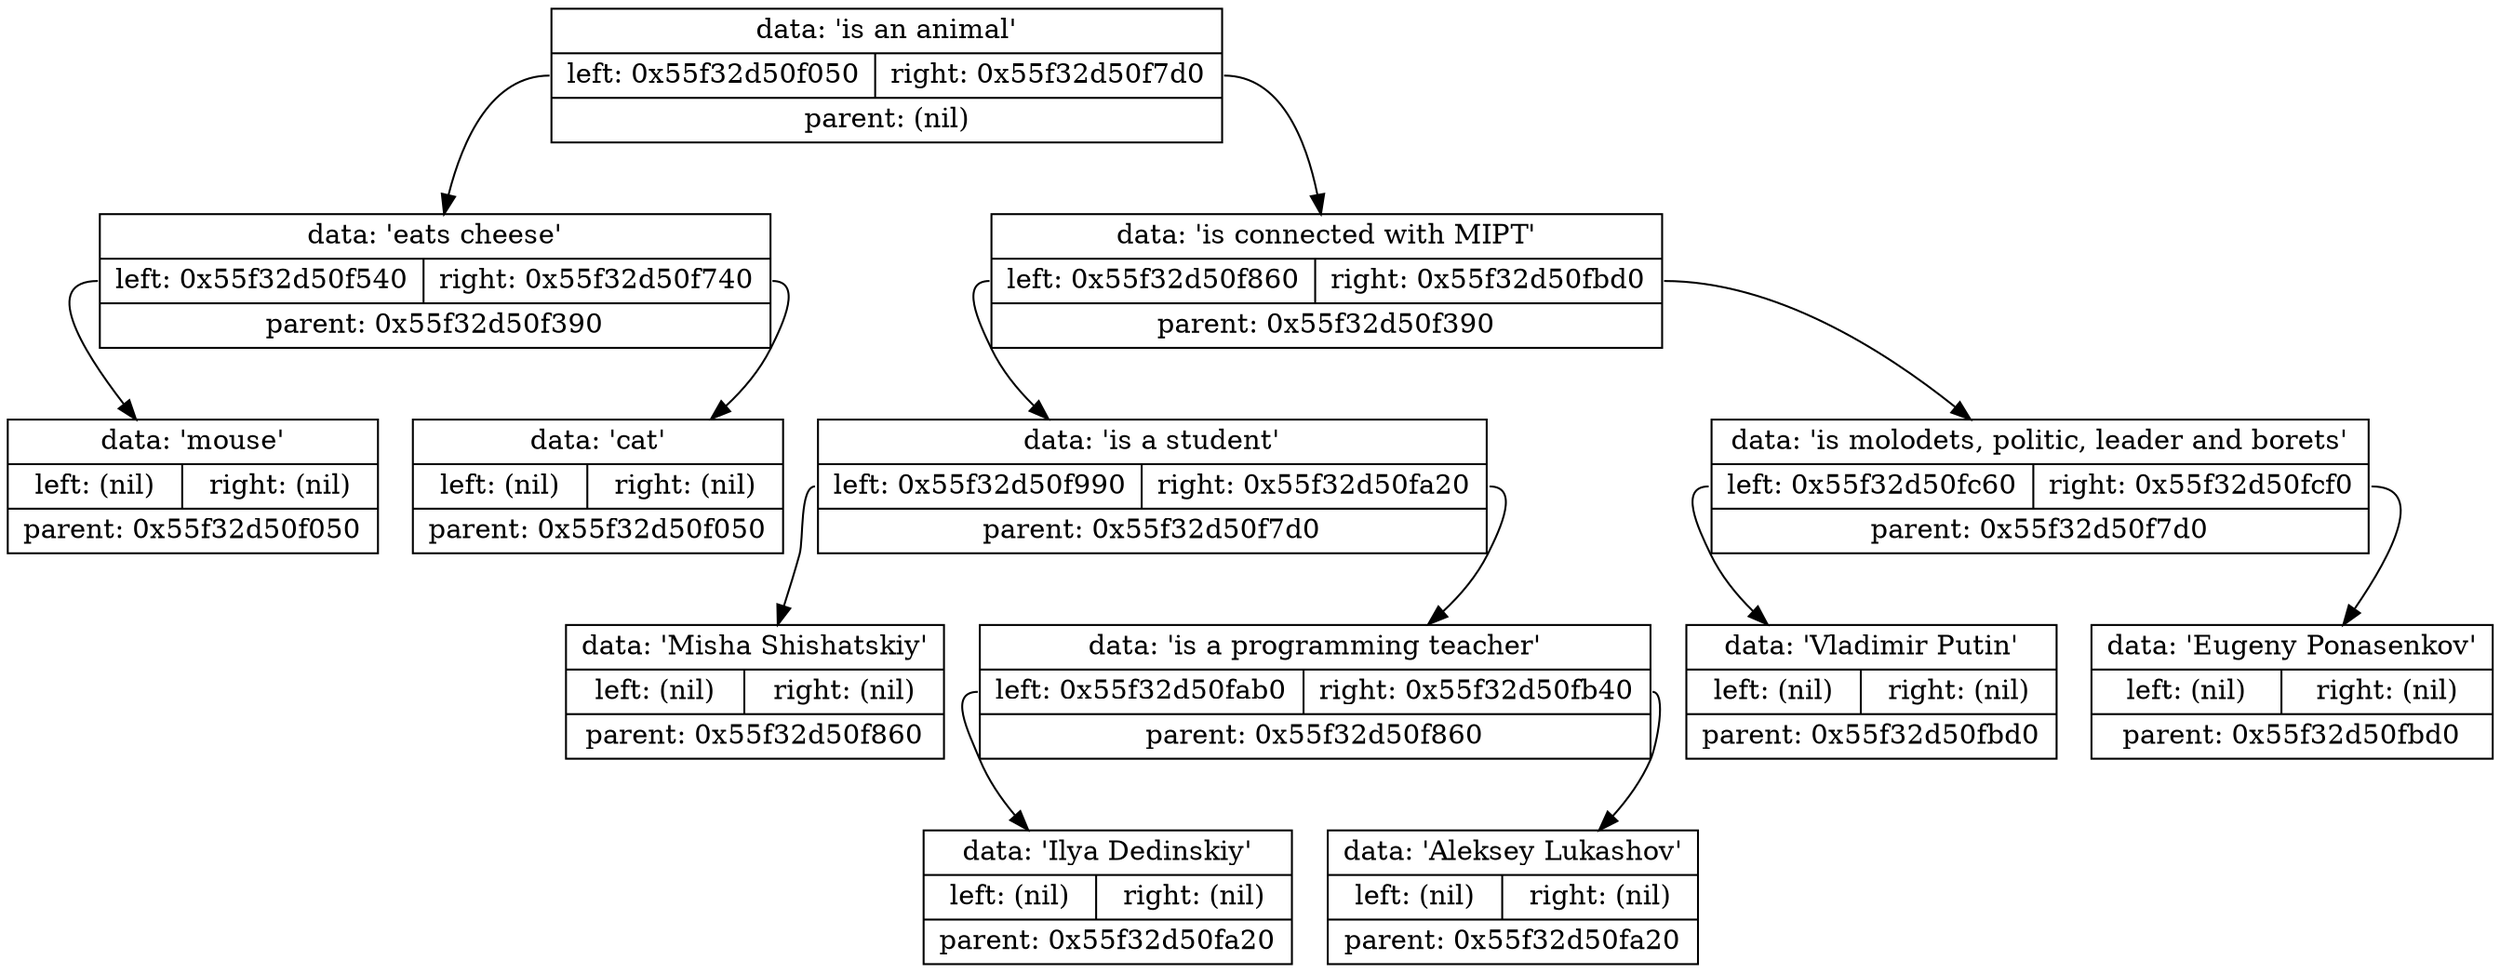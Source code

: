 digraph dump
{
	node0x55f32d50f390 [shape = "record", label = "{<f1>data: 'is an animal'|{<f2>left: 0x55f32d50f050|<f3>right: 0x55f32d50f7d0}|<f4>parent: (nil)}"];
	node0x55f32d50f050 [shape = "record", label = "{<f1>data: 'eats cheese'|{<f2>left: 0x55f32d50f540|<f3>right: 0x55f32d50f740}|<f4>parent: 0x55f32d50f390}"];
	node0x55f32d50f540 [shape = "record", label = "{<f1>data: 'mouse'|{<f2>left: (nil)|<f3>right: (nil)}|<f4>parent: 0x55f32d50f050}"];
	node0x55f32d50f050:f2 -> node0x55f32d50f540
	node0x55f32d50f740 [shape = "record", label = "{<f1>data: 'cat'|{<f2>left: (nil)|<f3>right: (nil)}|<f4>parent: 0x55f32d50f050}"];
	node0x55f32d50f050:f3 -> node0x55f32d50f740
	node0x55f32d50f390:f2 -> node0x55f32d50f050
	node0x55f32d50f7d0 [shape = "record", label = "{<f1>data: 'is connected with MIPT'|{<f2>left: 0x55f32d50f860|<f3>right: 0x55f32d50fbd0}|<f4>parent: 0x55f32d50f390}"];
	node0x55f32d50f860 [shape = "record", label = "{<f1>data: 'is a student'|{<f2>left: 0x55f32d50f990|<f3>right: 0x55f32d50fa20}|<f4>parent: 0x55f32d50f7d0}"];
	node0x55f32d50f990 [shape = "record", label = "{<f1>data: 'Misha Shishatskiy'|{<f2>left: (nil)|<f3>right: (nil)}|<f4>parent: 0x55f32d50f860}"];
	node0x55f32d50f860:f2 -> node0x55f32d50f990
	node0x55f32d50fa20 [shape = "record", label = "{<f1>data: 'is a programming teacher'|{<f2>left: 0x55f32d50fab0|<f3>right: 0x55f32d50fb40}|<f4>parent: 0x55f32d50f860}"];
	node0x55f32d50fab0 [shape = "record", label = "{<f1>data: 'Ilya Dedinskiy'|{<f2>left: (nil)|<f3>right: (nil)}|<f4>parent: 0x55f32d50fa20}"];
	node0x55f32d50fa20:f2 -> node0x55f32d50fab0
	node0x55f32d50fb40 [shape = "record", label = "{<f1>data: 'Aleksey Lukashov'|{<f2>left: (nil)|<f3>right: (nil)}|<f4>parent: 0x55f32d50fa20}"];
	node0x55f32d50fa20:f3 -> node0x55f32d50fb40
	node0x55f32d50f860:f3 -> node0x55f32d50fa20
	node0x55f32d50f7d0:f2 -> node0x55f32d50f860
	node0x55f32d50fbd0 [shape = "record", label = "{<f1>data: 'is molodets, politic, leader and borets'|{<f2>left: 0x55f32d50fc60|<f3>right: 0x55f32d50fcf0}|<f4>parent: 0x55f32d50f7d0}"];
	node0x55f32d50fc60 [shape = "record", label = "{<f1>data: 'Vladimir Putin'|{<f2>left: (nil)|<f3>right: (nil)}|<f4>parent: 0x55f32d50fbd0}"];
	node0x55f32d50fbd0:f2 -> node0x55f32d50fc60
	node0x55f32d50fcf0 [shape = "record", label = "{<f1>data: 'Eugeny Ponasenkov'|{<f2>left: (nil)|<f3>right: (nil)}|<f4>parent: 0x55f32d50fbd0}"];
	node0x55f32d50fbd0:f3 -> node0x55f32d50fcf0
	node0x55f32d50f7d0:f3 -> node0x55f32d50fbd0
	node0x55f32d50f390:f3 -> node0x55f32d50f7d0

}

